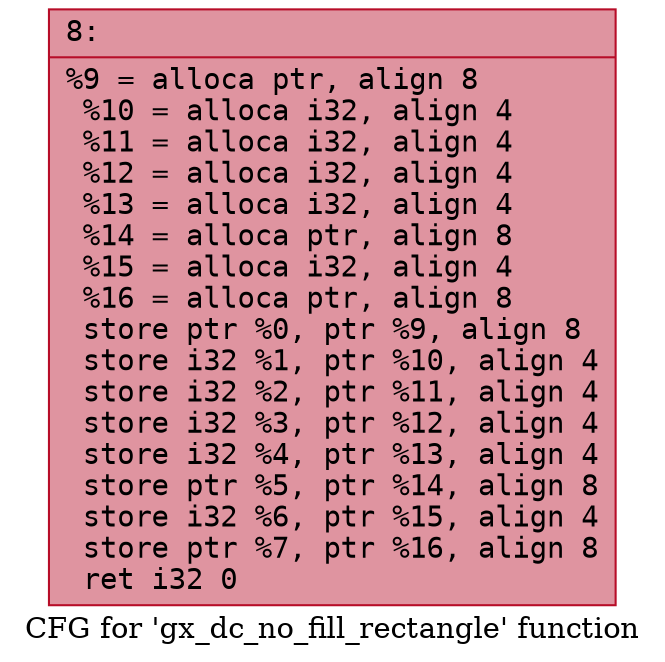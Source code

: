 digraph "CFG for 'gx_dc_no_fill_rectangle' function" {
	label="CFG for 'gx_dc_no_fill_rectangle' function";

	Node0x600002b49ef0 [shape=record,color="#b70d28ff", style=filled, fillcolor="#b70d2870" fontname="Courier",label="{8:\l|  %9 = alloca ptr, align 8\l  %10 = alloca i32, align 4\l  %11 = alloca i32, align 4\l  %12 = alloca i32, align 4\l  %13 = alloca i32, align 4\l  %14 = alloca ptr, align 8\l  %15 = alloca i32, align 4\l  %16 = alloca ptr, align 8\l  store ptr %0, ptr %9, align 8\l  store i32 %1, ptr %10, align 4\l  store i32 %2, ptr %11, align 4\l  store i32 %3, ptr %12, align 4\l  store i32 %4, ptr %13, align 4\l  store ptr %5, ptr %14, align 8\l  store i32 %6, ptr %15, align 4\l  store ptr %7, ptr %16, align 8\l  ret i32 0\l}"];
}

